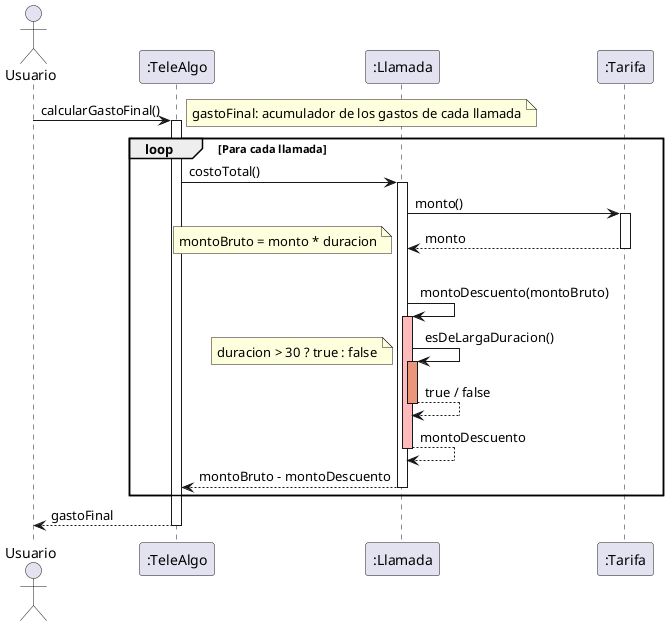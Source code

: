 @startuml

actor Usuario
participant ":TeleAlgo" as teleAlgo

Usuario -> teleAlgo : calcularGastoFinal()
activate teleAlgo

participant ":Llamada" as llamada
participant ":Tarifa" as tarifa

loop Para cada llamada
  note right
    gastoFinal: acumulador de los gastos de cada llamada
  end note

  teleAlgo -> llamada : costoTotal()
  activate llamada
  
  llamada -> tarifa : monto()
  activate tarifa
  tarifa --> llamada : monto
  deactivate tarifa

  note left
    montoBruto = monto * duracion
  end note

  |||
 
  llamada -> llamada ++ #FFBBBB: montoDescuento(montoBruto)
  llamada -> llamada ++ #DarkSalmon: esDeLargaDuracion()

  note left
    duracion > 30 ? true : false
  end note

  return true / false
  return montoDescuento

  llamada --> teleAlgo : montoBruto - montoDescuento
  deactivate llamada
end

teleAlgo --> Usuario : gastoFinal

deactivate teleAlgo

@enduml
